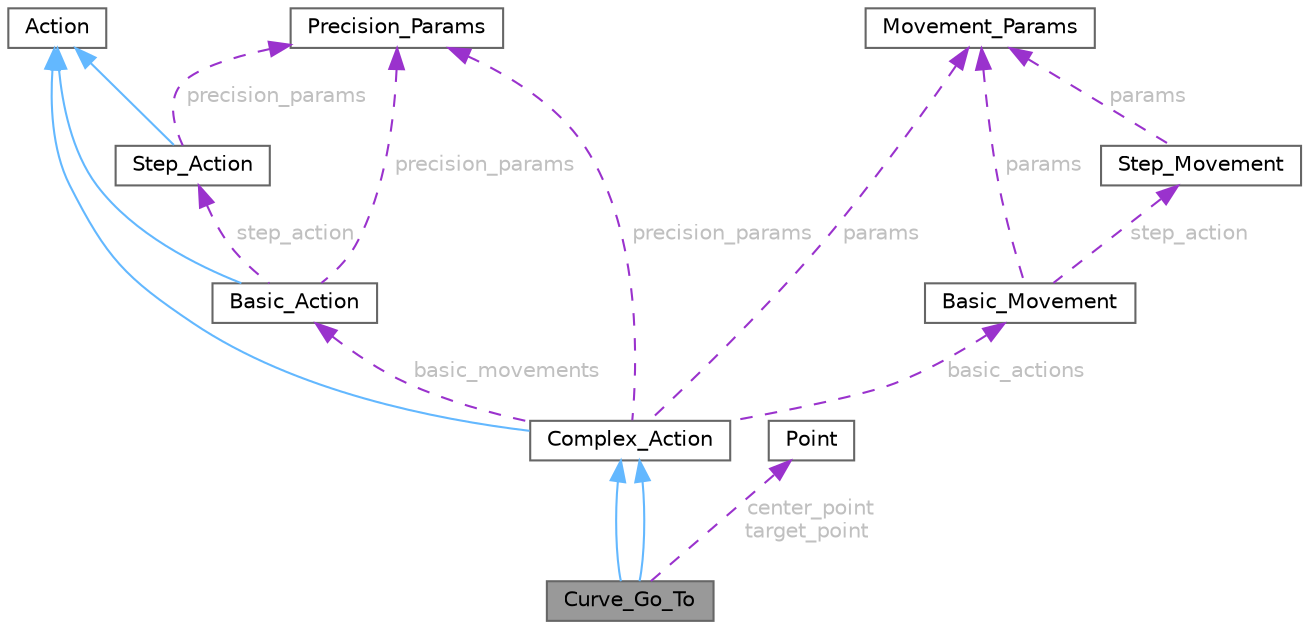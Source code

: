 digraph "Curve_Go_To"
{
 // LATEX_PDF_SIZE
  bgcolor="transparent";
  edge [fontname=Helvetica,fontsize=10,labelfontname=Helvetica,labelfontsize=10];
  node [fontname=Helvetica,fontsize=10,shape=box,height=0.2,width=0.4];
  Node1 [id="Node000001",label="Curve_Go_To",height=0.2,width=0.4,color="gray40", fillcolor="grey60", style="filled", fontcolor="black",tooltip=" "];
  Node2 -> Node1 [id="edge17_Node000001_Node000002",dir="back",color="steelblue1",style="solid",tooltip=" "];
  Node2 [id="Node000002",label="Complex_Action",height=0.2,width=0.4,color="gray40", fillcolor="white", style="filled",URL="$class_complex___action.html",tooltip=" "];
  Node3 -> Node2 [id="edge18_Node000002_Node000003",dir="back",color="steelblue1",style="solid",tooltip=" "];
  Node3 [id="Node000003",label="Action",height=0.2,width=0.4,color="gray40", fillcolor="white", style="filled",URL="$class_action.html",tooltip=" "];
  Node4 -> Node2 [id="edge19_Node000002_Node000004",dir="back",color="darkorchid3",style="dashed",tooltip=" ",label=" precision_params",fontcolor="grey" ];
  Node4 [id="Node000004",label="Precision_Params",height=0.2,width=0.4,color="gray40", fillcolor="white", style="filled",URL="$struct_precision___params.html",tooltip=" "];
  Node5 -> Node2 [id="edge20_Node000002_Node000005",dir="back",color="darkorchid3",style="dashed",tooltip=" ",label=" basic_movements",fontcolor="grey" ];
  Node5 [id="Node000005",label="Basic_Action",height=0.2,width=0.4,color="gray40", fillcolor="white", style="filled",URL="$class_basic___action.html",tooltip=" "];
  Node3 -> Node5 [id="edge21_Node000005_Node000003",dir="back",color="steelblue1",style="solid",tooltip=" "];
  Node4 -> Node5 [id="edge22_Node000005_Node000004",dir="back",color="darkorchid3",style="dashed",tooltip=" ",label=" precision_params",fontcolor="grey" ];
  Node6 -> Node5 [id="edge23_Node000005_Node000006",dir="back",color="darkorchid3",style="dashed",tooltip=" ",label=" step_action",fontcolor="grey" ];
  Node6 [id="Node000006",label="Step_Action",height=0.2,width=0.4,color="gray40", fillcolor="white", style="filled",URL="$class_step___action.html",tooltip=" "];
  Node3 -> Node6 [id="edge24_Node000006_Node000003",dir="back",color="steelblue1",style="solid",tooltip=" "];
  Node4 -> Node6 [id="edge25_Node000006_Node000004",dir="back",color="darkorchid3",style="dashed",tooltip=" ",label=" precision_params",fontcolor="grey" ];
  Node7 -> Node2 [id="edge26_Node000002_Node000007",dir="back",color="darkorchid3",style="dashed",tooltip=" ",label=" params",fontcolor="grey" ];
  Node7 [id="Node000007",label="Movement_Params",height=0.2,width=0.4,color="gray40", fillcolor="white", style="filled",URL="$struct_movement___params.html",tooltip=" "];
  Node8 -> Node2 [id="edge27_Node000002_Node000008",dir="back",color="darkorchid3",style="dashed",tooltip=" ",label=" basic_actions",fontcolor="grey" ];
  Node8 [id="Node000008",label="Basic_Movement",height=0.2,width=0.4,color="gray40", fillcolor="white", style="filled",URL="$class_basic___movement.html",tooltip=" "];
  Node9 -> Node8 [id="edge28_Node000008_Node000009",dir="back",color="darkorchid3",style="dashed",tooltip=" ",label=" step_action",fontcolor="grey" ];
  Node9 [id="Node000009",label="Step_Movement",height=0.2,width=0.4,color="gray40", fillcolor="white", style="filled",URL="$class_step___movement.html",tooltip=" "];
  Node7 -> Node9 [id="edge29_Node000009_Node000007",dir="back",color="darkorchid3",style="dashed",tooltip=" ",label=" params",fontcolor="grey" ];
  Node7 -> Node8 [id="edge30_Node000008_Node000007",dir="back",color="darkorchid3",style="dashed",tooltip=" ",label=" params",fontcolor="grey" ];
  Node2 -> Node1 [id="edge31_Node000001_Node000002",dir="back",color="steelblue1",style="solid",tooltip=" "];
  Node10 -> Node1 [id="edge32_Node000001_Node000010",dir="back",color="darkorchid3",style="dashed",tooltip=" ",label=" center_point\ntarget_point",fontcolor="grey" ];
  Node10 [id="Node000010",label="Point",height=0.2,width=0.4,color="gray40", fillcolor="white", style="filled",URL="$class_point.html",tooltip=" "];
}
